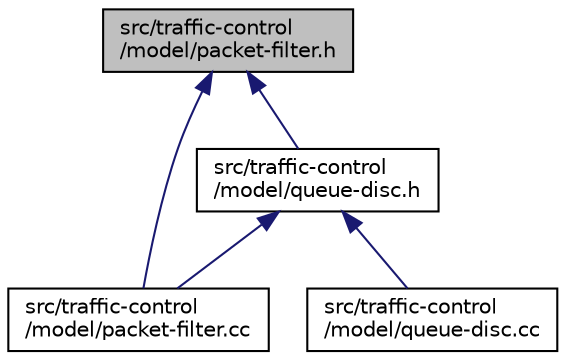 digraph "src/traffic-control/model/packet-filter.h"
{
 // LATEX_PDF_SIZE
  edge [fontname="Helvetica",fontsize="10",labelfontname="Helvetica",labelfontsize="10"];
  node [fontname="Helvetica",fontsize="10",shape=record];
  Node1 [label="src/traffic-control\l/model/packet-filter.h",height=0.2,width=0.4,color="black", fillcolor="grey75", style="filled", fontcolor="black",tooltip=" "];
  Node1 -> Node2 [dir="back",color="midnightblue",fontsize="10",style="solid",fontname="Helvetica"];
  Node2 [label="src/traffic-control\l/model/packet-filter.cc",height=0.2,width=0.4,color="black", fillcolor="white", style="filled",URL="$packet-filter_8cc.html",tooltip=" "];
  Node1 -> Node3 [dir="back",color="midnightblue",fontsize="10",style="solid",fontname="Helvetica"];
  Node3 [label="src/traffic-control\l/model/queue-disc.h",height=0.2,width=0.4,color="black", fillcolor="white", style="filled",URL="$queue-disc_8h.html",tooltip=" "];
  Node3 -> Node2 [dir="back",color="midnightblue",fontsize="10",style="solid",fontname="Helvetica"];
  Node3 -> Node4 [dir="back",color="midnightblue",fontsize="10",style="solid",fontname="Helvetica"];
  Node4 [label="src/traffic-control\l/model/queue-disc.cc",height=0.2,width=0.4,color="black", fillcolor="white", style="filled",URL="$queue-disc_8cc.html",tooltip=" "];
}
